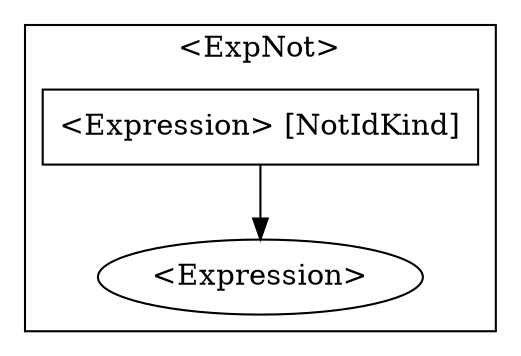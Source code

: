digraph {

    subgraph clusterExpNot {
        label="<ExpNot>"
        expNot[shape="box" label="<Expression> [NotIdKind]"];
        expNo1[label="<Expression>"];
    }

    {
        expNot -> expNo1;
    }
}